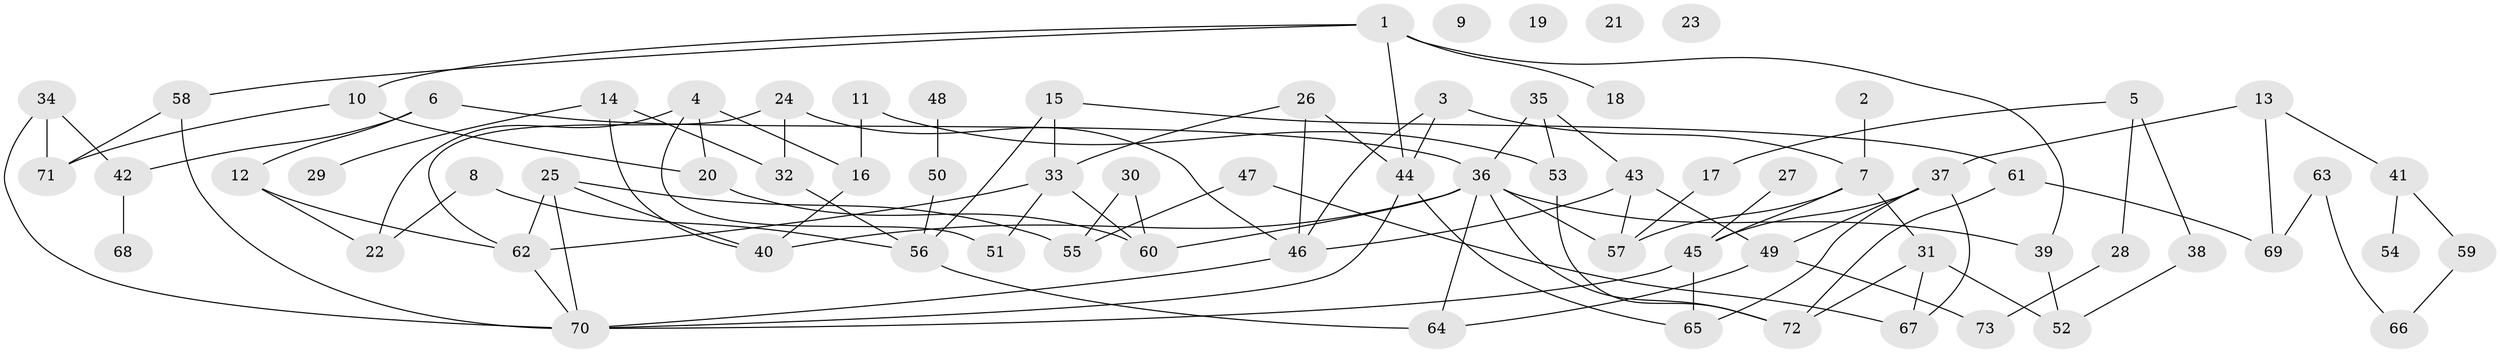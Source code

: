 // Generated by graph-tools (version 1.1) at 2025/49/03/09/25 03:49:04]
// undirected, 73 vertices, 108 edges
graph export_dot {
graph [start="1"]
  node [color=gray90,style=filled];
  1;
  2;
  3;
  4;
  5;
  6;
  7;
  8;
  9;
  10;
  11;
  12;
  13;
  14;
  15;
  16;
  17;
  18;
  19;
  20;
  21;
  22;
  23;
  24;
  25;
  26;
  27;
  28;
  29;
  30;
  31;
  32;
  33;
  34;
  35;
  36;
  37;
  38;
  39;
  40;
  41;
  42;
  43;
  44;
  45;
  46;
  47;
  48;
  49;
  50;
  51;
  52;
  53;
  54;
  55;
  56;
  57;
  58;
  59;
  60;
  61;
  62;
  63;
  64;
  65;
  66;
  67;
  68;
  69;
  70;
  71;
  72;
  73;
  1 -- 10;
  1 -- 18;
  1 -- 39;
  1 -- 44;
  1 -- 58;
  2 -- 7;
  3 -- 7;
  3 -- 44;
  3 -- 46;
  4 -- 16;
  4 -- 20;
  4 -- 22;
  4 -- 51;
  5 -- 17;
  5 -- 28;
  5 -- 38;
  6 -- 12;
  6 -- 36;
  6 -- 42;
  7 -- 31;
  7 -- 45;
  7 -- 57;
  8 -- 22;
  8 -- 56;
  10 -- 20;
  10 -- 71;
  11 -- 16;
  11 -- 53;
  12 -- 22;
  12 -- 62;
  13 -- 37;
  13 -- 41;
  13 -- 69;
  14 -- 29;
  14 -- 32;
  14 -- 40;
  15 -- 33;
  15 -- 56;
  15 -- 61;
  16 -- 40;
  17 -- 57;
  20 -- 60;
  24 -- 32;
  24 -- 46;
  24 -- 62;
  25 -- 40;
  25 -- 55;
  25 -- 62;
  25 -- 70;
  26 -- 33;
  26 -- 44;
  26 -- 46;
  27 -- 45;
  28 -- 73;
  30 -- 55;
  30 -- 60;
  31 -- 52;
  31 -- 67;
  31 -- 72;
  32 -- 56;
  33 -- 51;
  33 -- 60;
  33 -- 62;
  34 -- 42;
  34 -- 70;
  34 -- 71;
  35 -- 36;
  35 -- 43;
  35 -- 53;
  36 -- 39;
  36 -- 40;
  36 -- 57;
  36 -- 60;
  36 -- 64;
  36 -- 72;
  37 -- 45;
  37 -- 49;
  37 -- 65;
  37 -- 67;
  38 -- 52;
  39 -- 52;
  41 -- 54;
  41 -- 59;
  42 -- 68;
  43 -- 46;
  43 -- 49;
  43 -- 57;
  44 -- 65;
  44 -- 70;
  45 -- 65;
  45 -- 70;
  46 -- 70;
  47 -- 55;
  47 -- 67;
  48 -- 50;
  49 -- 64;
  49 -- 73;
  50 -- 56;
  53 -- 72;
  56 -- 64;
  58 -- 70;
  58 -- 71;
  59 -- 66;
  61 -- 69;
  61 -- 72;
  62 -- 70;
  63 -- 66;
  63 -- 69;
}
